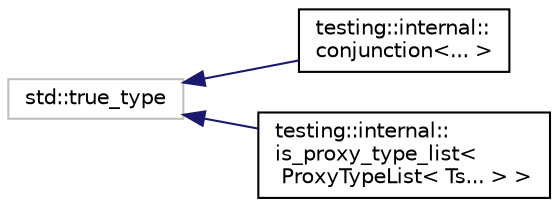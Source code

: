digraph "Graphical Class Hierarchy"
{
 // LATEX_PDF_SIZE
  edge [fontname="Helvetica",fontsize="10",labelfontname="Helvetica",labelfontsize="10"];
  node [fontname="Helvetica",fontsize="10",shape=record];
  rankdir="LR";
  Node555 [label="std::true_type",height=0.2,width=0.4,color="grey75", fillcolor="white", style="filled",tooltip=" "];
  Node555 -> Node0 [dir="back",color="midnightblue",fontsize="10",style="solid",fontname="Helvetica"];
  Node0 [label="testing::internal::\lconjunction\<... \>",height=0.2,width=0.4,color="black", fillcolor="white", style="filled",URL="$structtesting_1_1internal_1_1conjunction.html",tooltip=" "];
  Node555 -> Node557 [dir="back",color="midnightblue",fontsize="10",style="solid",fontname="Helvetica"];
  Node557 [label="testing::internal::\lis_proxy_type_list\<\l ProxyTypeList\< Ts... \> \>",height=0.2,width=0.4,color="black", fillcolor="white", style="filled",URL="$structtesting_1_1internal_1_1is__proxy__type__list_3_01ProxyTypeList_3_01Ts_8_8_8_01_4_01_4.html",tooltip=" "];
}
